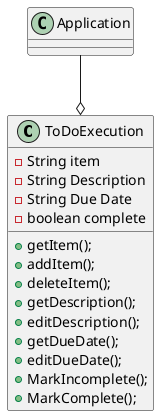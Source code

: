 @startuml
'https://plantuml.com/sequence-diagram

class ToDoExecution {

- String item
    - String Description
    - String Due Date
    - boolean complete

    + getItem();
    + addItem();
    + deleteItem();
    + getDescription();
    + editDescription();
    + getDueDate();
    + editDueDate();
    + MarkIncomplete();
    + MarkComplete();

}
Application--o ToDoExecution

@enduml